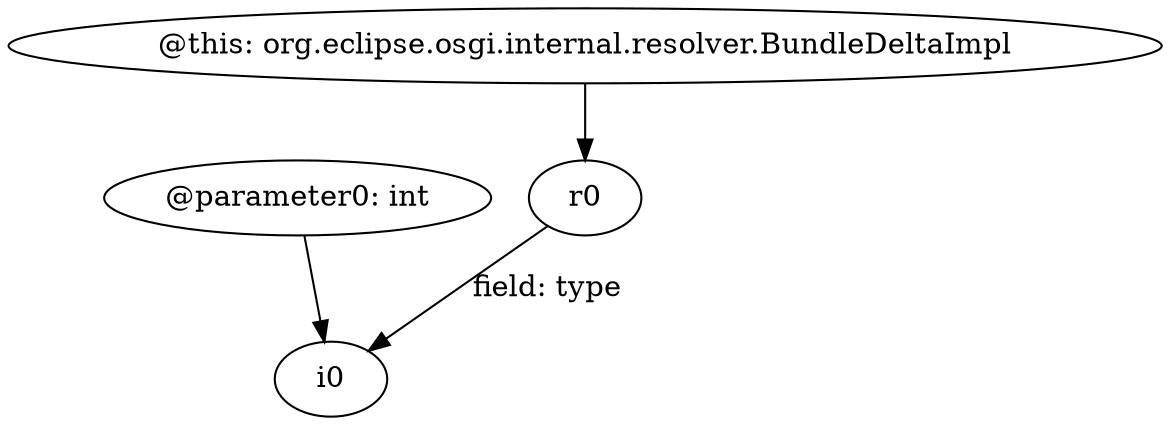 digraph g {
0[label="r0"]
1[label="i0"]
0->1[label="field: type"]
2[label="@this: org.eclipse.osgi.internal.resolver.BundleDeltaImpl"]
2->0[label=""]
3[label="@parameter0: int"]
3->1[label=""]
}